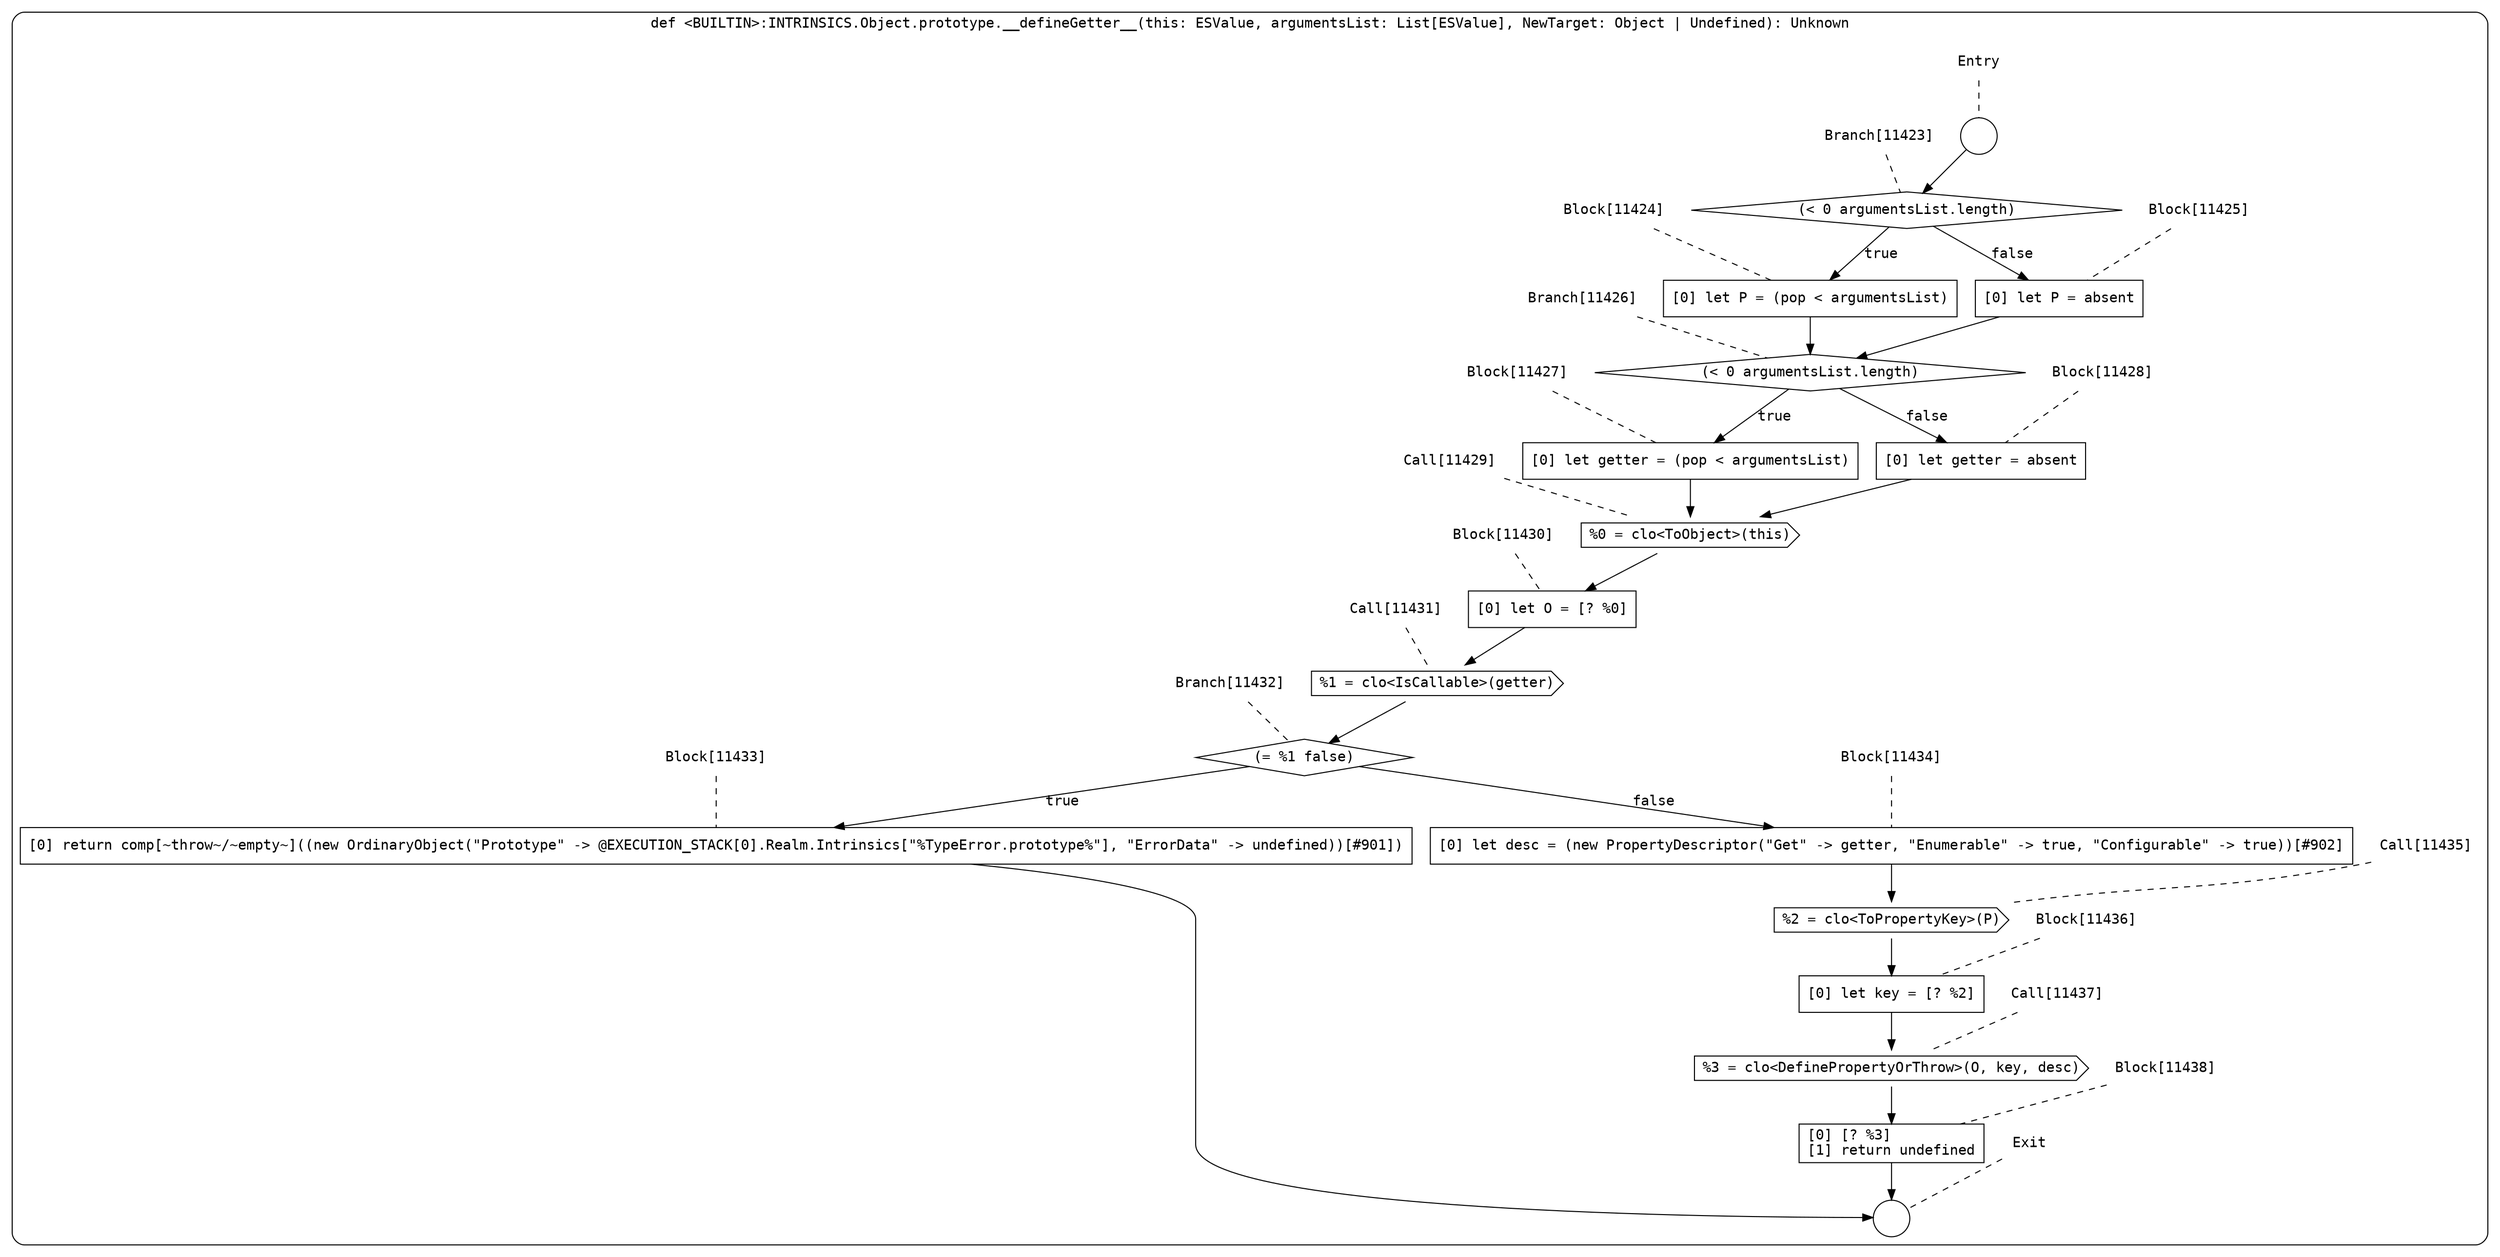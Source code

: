 digraph {
  graph [fontname = "Consolas"]
  node [fontname = "Consolas"]
  edge [fontname = "Consolas"]
  subgraph cluster2029 {
    label = "def <BUILTIN>:INTRINSICS.Object.prototype.__defineGetter__(this: ESValue, argumentsList: List[ESValue], NewTarget: Object | Undefined): Unknown"
    style = rounded
    cluster2029_entry_name [shape=none, label=<<font color="black">Entry</font>>]
    cluster2029_entry_name -> cluster2029_entry [arrowhead=none, color="black", style=dashed]
    cluster2029_entry [shape=circle label=" " color="black" fillcolor="white" style=filled]
    cluster2029_entry -> node11423 [color="black"]
    cluster2029_exit_name [shape=none, label=<<font color="black">Exit</font>>]
    cluster2029_exit_name -> cluster2029_exit [arrowhead=none, color="black", style=dashed]
    cluster2029_exit [shape=circle label=" " color="black" fillcolor="white" style=filled]
    node11423_name [shape=none, label=<<font color="black">Branch[11423]</font>>]
    node11423_name -> node11423 [arrowhead=none, color="black", style=dashed]
    node11423 [shape=diamond, label=<<font color="black">(&lt; 0 argumentsList.length)</font>> color="black" fillcolor="white", style=filled]
    node11423 -> node11424 [label=<<font color="black">true</font>> color="black"]
    node11423 -> node11425 [label=<<font color="black">false</font>> color="black"]
    node11424_name [shape=none, label=<<font color="black">Block[11424]</font>>]
    node11424_name -> node11424 [arrowhead=none, color="black", style=dashed]
    node11424 [shape=box, label=<<font color="black">[0] let P = (pop &lt; argumentsList)<BR ALIGN="LEFT"/></font>> color="black" fillcolor="white", style=filled]
    node11424 -> node11426 [color="black"]
    node11425_name [shape=none, label=<<font color="black">Block[11425]</font>>]
    node11425_name -> node11425 [arrowhead=none, color="black", style=dashed]
    node11425 [shape=box, label=<<font color="black">[0] let P = absent<BR ALIGN="LEFT"/></font>> color="black" fillcolor="white", style=filled]
    node11425 -> node11426 [color="black"]
    node11426_name [shape=none, label=<<font color="black">Branch[11426]</font>>]
    node11426_name -> node11426 [arrowhead=none, color="black", style=dashed]
    node11426 [shape=diamond, label=<<font color="black">(&lt; 0 argumentsList.length)</font>> color="black" fillcolor="white", style=filled]
    node11426 -> node11427 [label=<<font color="black">true</font>> color="black"]
    node11426 -> node11428 [label=<<font color="black">false</font>> color="black"]
    node11427_name [shape=none, label=<<font color="black">Block[11427]</font>>]
    node11427_name -> node11427 [arrowhead=none, color="black", style=dashed]
    node11427 [shape=box, label=<<font color="black">[0] let getter = (pop &lt; argumentsList)<BR ALIGN="LEFT"/></font>> color="black" fillcolor="white", style=filled]
    node11427 -> node11429 [color="black"]
    node11428_name [shape=none, label=<<font color="black">Block[11428]</font>>]
    node11428_name -> node11428 [arrowhead=none, color="black", style=dashed]
    node11428 [shape=box, label=<<font color="black">[0] let getter = absent<BR ALIGN="LEFT"/></font>> color="black" fillcolor="white", style=filled]
    node11428 -> node11429 [color="black"]
    node11429_name [shape=none, label=<<font color="black">Call[11429]</font>>]
    node11429_name -> node11429 [arrowhead=none, color="black", style=dashed]
    node11429 [shape=cds, label=<<font color="black">%0 = clo&lt;ToObject&gt;(this)</font>> color="black" fillcolor="white", style=filled]
    node11429 -> node11430 [color="black"]
    node11430_name [shape=none, label=<<font color="black">Block[11430]</font>>]
    node11430_name -> node11430 [arrowhead=none, color="black", style=dashed]
    node11430 [shape=box, label=<<font color="black">[0] let O = [? %0]<BR ALIGN="LEFT"/></font>> color="black" fillcolor="white", style=filled]
    node11430 -> node11431 [color="black"]
    node11431_name [shape=none, label=<<font color="black">Call[11431]</font>>]
    node11431_name -> node11431 [arrowhead=none, color="black", style=dashed]
    node11431 [shape=cds, label=<<font color="black">%1 = clo&lt;IsCallable&gt;(getter)</font>> color="black" fillcolor="white", style=filled]
    node11431 -> node11432 [color="black"]
    node11432_name [shape=none, label=<<font color="black">Branch[11432]</font>>]
    node11432_name -> node11432 [arrowhead=none, color="black", style=dashed]
    node11432 [shape=diamond, label=<<font color="black">(= %1 false)</font>> color="black" fillcolor="white", style=filled]
    node11432 -> node11433 [label=<<font color="black">true</font>> color="black"]
    node11432 -> node11434 [label=<<font color="black">false</font>> color="black"]
    node11433_name [shape=none, label=<<font color="black">Block[11433]</font>>]
    node11433_name -> node11433 [arrowhead=none, color="black", style=dashed]
    node11433 [shape=box, label=<<font color="black">[0] return comp[~throw~/~empty~]((new OrdinaryObject(&quot;Prototype&quot; -&gt; @EXECUTION_STACK[0].Realm.Intrinsics[&quot;%TypeError.prototype%&quot;], &quot;ErrorData&quot; -&gt; undefined))[#901])<BR ALIGN="LEFT"/></font>> color="black" fillcolor="white", style=filled]
    node11433 -> cluster2029_exit [color="black"]
    node11434_name [shape=none, label=<<font color="black">Block[11434]</font>>]
    node11434_name -> node11434 [arrowhead=none, color="black", style=dashed]
    node11434 [shape=box, label=<<font color="black">[0] let desc = (new PropertyDescriptor(&quot;Get&quot; -&gt; getter, &quot;Enumerable&quot; -&gt; true, &quot;Configurable&quot; -&gt; true))[#902]<BR ALIGN="LEFT"/></font>> color="black" fillcolor="white", style=filled]
    node11434 -> node11435 [color="black"]
    node11435_name [shape=none, label=<<font color="black">Call[11435]</font>>]
    node11435_name -> node11435 [arrowhead=none, color="black", style=dashed]
    node11435 [shape=cds, label=<<font color="black">%2 = clo&lt;ToPropertyKey&gt;(P)</font>> color="black" fillcolor="white", style=filled]
    node11435 -> node11436 [color="black"]
    node11436_name [shape=none, label=<<font color="black">Block[11436]</font>>]
    node11436_name -> node11436 [arrowhead=none, color="black", style=dashed]
    node11436 [shape=box, label=<<font color="black">[0] let key = [? %2]<BR ALIGN="LEFT"/></font>> color="black" fillcolor="white", style=filled]
    node11436 -> node11437 [color="black"]
    node11437_name [shape=none, label=<<font color="black">Call[11437]</font>>]
    node11437_name -> node11437 [arrowhead=none, color="black", style=dashed]
    node11437 [shape=cds, label=<<font color="black">%3 = clo&lt;DefinePropertyOrThrow&gt;(O, key, desc)</font>> color="black" fillcolor="white", style=filled]
    node11437 -> node11438 [color="black"]
    node11438_name [shape=none, label=<<font color="black">Block[11438]</font>>]
    node11438_name -> node11438 [arrowhead=none, color="black", style=dashed]
    node11438 [shape=box, label=<<font color="black">[0] [? %3]<BR ALIGN="LEFT"/>[1] return undefined<BR ALIGN="LEFT"/></font>> color="black" fillcolor="white", style=filled]
    node11438 -> cluster2029_exit [color="black"]
  }
}